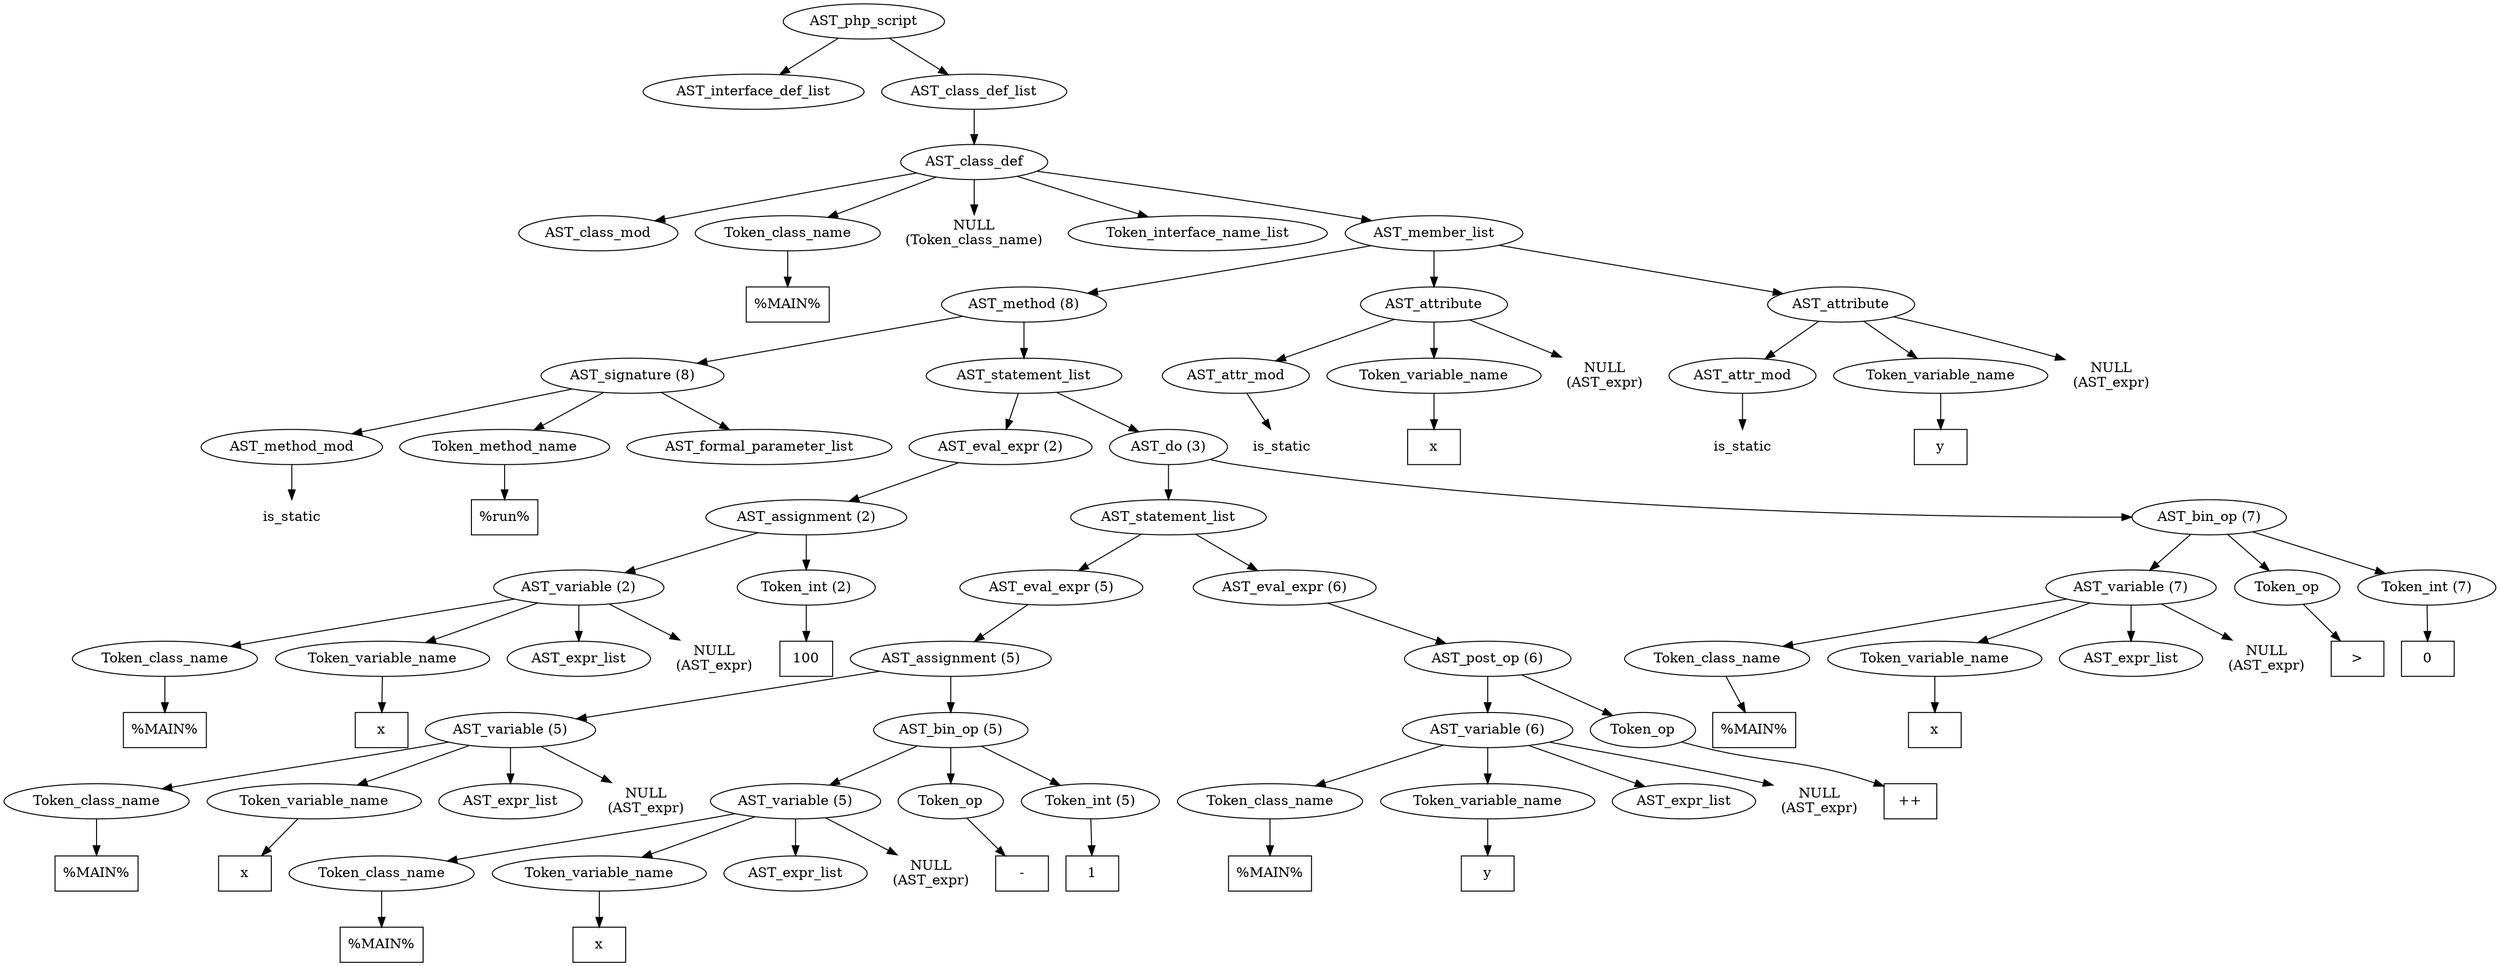 /*
 * AST in dot format generated by phc -- the PHP compiler
 */

digraph AST {
node_0 [label="AST_php_script"];
node_1 [label="AST_interface_def_list"];
node_2 [label="AST_class_def_list"];
node_3 [label="AST_class_def"];
node_4 [label="AST_class_mod"];
node_5 [label="Token_class_name"];
node_6 [label="%MAIN%", shape=box]
node_5 -> node_6;
node_7 [label="NULL\n(Token_class_name)", shape=plaintext]
node_8 [label="Token_interface_name_list"];
node_9 [label="AST_member_list"];
node_10 [label="AST_method (8)"];
node_11 [label="AST_signature (8)"];
node_12 [label="AST_method_mod"];
node_13 [label="is_static", shape=plaintext]
node_12 -> node_13;
node_14 [label="Token_method_name"];
node_15 [label="%run%", shape=box]
node_14 -> node_15;
node_16 [label="AST_formal_parameter_list"];
node_11 -> node_16;
node_11 -> node_14;
node_11 -> node_12;
node_17 [label="AST_statement_list"];
node_18 [label="AST_eval_expr (2)"];
node_19 [label="AST_assignment (2)"];
node_20 [label="AST_variable (2)"];
node_21 [label="Token_class_name"];
node_22 [label="%MAIN%", shape=box]
node_21 -> node_22;
node_23 [label="Token_variable_name"];
node_24 [label="x", shape=box]
node_23 -> node_24;
node_25 [label="AST_expr_list"];
node_26 [label="NULL\n(AST_expr)", shape=plaintext]
node_20 -> node_26;
node_20 -> node_25;
node_20 -> node_23;
node_20 -> node_21;
node_27 [label="Token_int (2)"];
node_28 [label="100", shape=box]
node_27 -> node_28;
node_19 -> node_27;
node_19 -> node_20;
node_18 -> node_19;
node_29 [label="AST_do (3)"];
node_30 [label="AST_statement_list"];
node_31 [label="AST_eval_expr (5)"];
node_32 [label="AST_assignment (5)"];
node_33 [label="AST_variable (5)"];
node_34 [label="Token_class_name"];
node_35 [label="%MAIN%", shape=box]
node_34 -> node_35;
node_36 [label="Token_variable_name"];
node_37 [label="x", shape=box]
node_36 -> node_37;
node_38 [label="AST_expr_list"];
node_39 [label="NULL\n(AST_expr)", shape=plaintext]
node_33 -> node_39;
node_33 -> node_38;
node_33 -> node_36;
node_33 -> node_34;
node_40 [label="AST_bin_op (5)"];
node_41 [label="AST_variable (5)"];
node_42 [label="Token_class_name"];
node_43 [label="%MAIN%", shape=box]
node_42 -> node_43;
node_44 [label="Token_variable_name"];
node_45 [label="x", shape=box]
node_44 -> node_45;
node_46 [label="AST_expr_list"];
node_47 [label="NULL\n(AST_expr)", shape=plaintext]
node_41 -> node_47;
node_41 -> node_46;
node_41 -> node_44;
node_41 -> node_42;
node_48 [label="Token_op"];
node_49 [label="-", shape=box]
node_48 -> node_49;
node_50 [label="Token_int (5)"];
node_51 [label="1", shape=box]
node_50 -> node_51;
node_40 -> node_50;
node_40 -> node_48;
node_40 -> node_41;
node_32 -> node_40;
node_32 -> node_33;
node_31 -> node_32;
node_52 [label="AST_eval_expr (6)"];
node_53 [label="AST_post_op (6)"];
node_54 [label="AST_variable (6)"];
node_55 [label="Token_class_name"];
node_56 [label="%MAIN%", shape=box]
node_55 -> node_56;
node_57 [label="Token_variable_name"];
node_58 [label="y", shape=box]
node_57 -> node_58;
node_59 [label="AST_expr_list"];
node_60 [label="NULL\n(AST_expr)", shape=plaintext]
node_54 -> node_60;
node_54 -> node_59;
node_54 -> node_57;
node_54 -> node_55;
node_61 [label="Token_op"];
node_62 [label="++", shape=box]
node_61 -> node_62;
node_53 -> node_61;
node_53 -> node_54;
node_52 -> node_53;
node_30 -> node_52;
node_30 -> node_31;
node_63 [label="AST_bin_op (7)"];
node_64 [label="AST_variable (7)"];
node_65 [label="Token_class_name"];
node_66 [label="%MAIN%", shape=box]
node_65 -> node_66;
node_67 [label="Token_variable_name"];
node_68 [label="x", shape=box]
node_67 -> node_68;
node_69 [label="AST_expr_list"];
node_70 [label="NULL\n(AST_expr)", shape=plaintext]
node_64 -> node_70;
node_64 -> node_69;
node_64 -> node_67;
node_64 -> node_65;
node_71 [label="Token_op"];
node_72 [label=">", shape=box]
node_71 -> node_72;
node_73 [label="Token_int (7)"];
node_74 [label="0", shape=box]
node_73 -> node_74;
node_63 -> node_73;
node_63 -> node_71;
node_63 -> node_64;
node_29 -> node_63;
node_29 -> node_30;
node_17 -> node_29;
node_17 -> node_18;
node_10 -> node_17;
node_10 -> node_11;
node_75 [label="AST_attribute"];
node_76 [label="AST_attr_mod"];
node_77 [label="is_static", shape=plaintext]
node_76 -> node_77;
node_78 [label="Token_variable_name"];
node_79 [label="x", shape=box]
node_78 -> node_79;
node_80 [label="NULL\n(AST_expr)", shape=plaintext]
node_75 -> node_80;
node_75 -> node_78;
node_75 -> node_76;
node_81 [label="AST_attribute"];
node_82 [label="AST_attr_mod"];
node_83 [label="is_static", shape=plaintext]
node_82 -> node_83;
node_84 [label="Token_variable_name"];
node_85 [label="y", shape=box]
node_84 -> node_85;
node_86 [label="NULL\n(AST_expr)", shape=plaintext]
node_81 -> node_86;
node_81 -> node_84;
node_81 -> node_82;
node_9 -> node_81;
node_9 -> node_75;
node_9 -> node_10;
node_3 -> node_9;
node_3 -> node_8;
node_3 -> node_7;
node_3 -> node_5;
node_3 -> node_4;
node_2 -> node_3;
node_0 -> node_2;
node_0 -> node_1;
}
